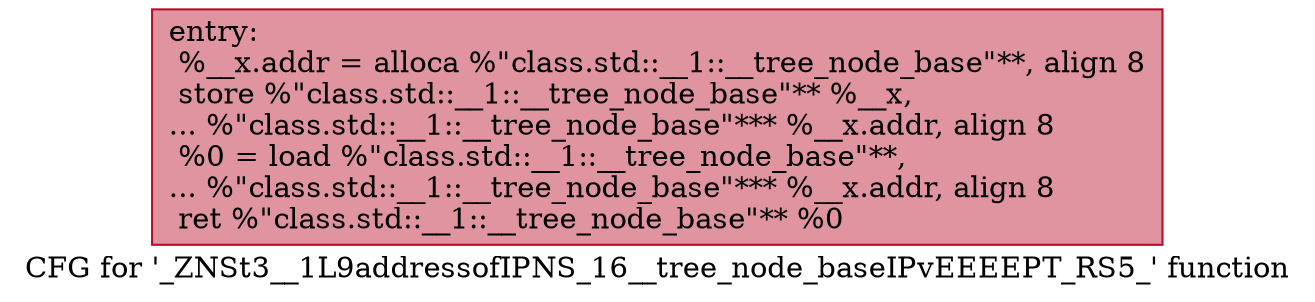 digraph "CFG for '_ZNSt3__1L9addressofIPNS_16__tree_node_baseIPvEEEEPT_RS5_' function" {
	label="CFG for '_ZNSt3__1L9addressofIPNS_16__tree_node_baseIPvEEEEPT_RS5_' function";

	Node0x60000255cc80 [shape=record,color="#b70d28ff", style=filled, fillcolor="#b70d2870",label="{entry:\l  %__x.addr = alloca %\"class.std::__1::__tree_node_base\"**, align 8\l  store %\"class.std::__1::__tree_node_base\"** %__x,\l... %\"class.std::__1::__tree_node_base\"*** %__x.addr, align 8\l  %0 = load %\"class.std::__1::__tree_node_base\"**,\l... %\"class.std::__1::__tree_node_base\"*** %__x.addr, align 8\l  ret %\"class.std::__1::__tree_node_base\"** %0\l}"];
}
